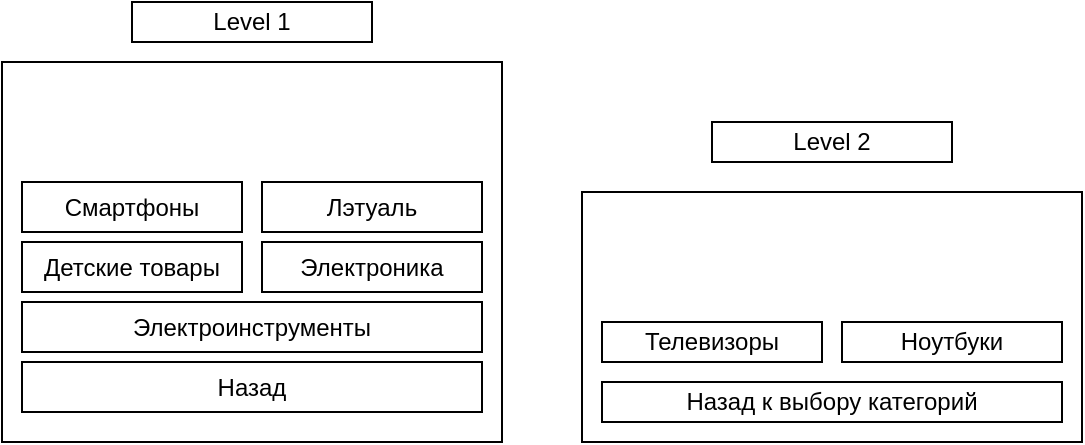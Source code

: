 <mxfile version="24.1.0" type="github">
  <diagram name="Page-1" id="b520641d-4fe3-3701-9064-5fc419738815">
    <mxGraphModel dx="636" dy="334" grid="1" gridSize="10" guides="1" tooltips="1" connect="1" arrows="1" fold="1" page="1" pageScale="1" pageWidth="1100" pageHeight="850" background="none" math="0" shadow="0">
      <root>
        <mxCell id="0" />
        <mxCell id="1" parent="0" />
        <mxCell id="-JmOljmzNNRE6zTblJVj-36" value="" style="rounded=0;whiteSpace=wrap;html=1;" vertex="1" parent="1">
          <mxGeometry x="310" y="280" width="250" height="190" as="geometry" />
        </mxCell>
        <mxCell id="-JmOljmzNNRE6zTblJVj-37" value="Смартфоны" style="rounded=0;whiteSpace=wrap;html=1;" vertex="1" parent="1">
          <mxGeometry x="320" y="340" width="110" height="25" as="geometry" />
        </mxCell>
        <mxCell id="-JmOljmzNNRE6zTblJVj-38" value="Лэтуаль" style="rounded=0;whiteSpace=wrap;html=1;" vertex="1" parent="1">
          <mxGeometry x="440" y="340" width="110" height="25" as="geometry" />
        </mxCell>
        <mxCell id="-JmOljmzNNRE6zTblJVj-39" value="Детские товары" style="rounded=0;whiteSpace=wrap;html=1;" vertex="1" parent="1">
          <mxGeometry x="320" y="370" width="110" height="25" as="geometry" />
        </mxCell>
        <mxCell id="-JmOljmzNNRE6zTblJVj-40" value="Электроника" style="rounded=0;whiteSpace=wrap;html=1;" vertex="1" parent="1">
          <mxGeometry x="440" y="370" width="110" height="25" as="geometry" />
        </mxCell>
        <mxCell id="-JmOljmzNNRE6zTblJVj-41" value="Электроинструменты" style="rounded=0;whiteSpace=wrap;html=1;" vertex="1" parent="1">
          <mxGeometry x="320" y="400" width="230" height="25" as="geometry" />
        </mxCell>
        <mxCell id="-JmOljmzNNRE6zTblJVj-42" value="Назад" style="rounded=0;whiteSpace=wrap;html=1;" vertex="1" parent="1">
          <mxGeometry x="320" y="430" width="230" height="25" as="geometry" />
        </mxCell>
        <mxCell id="-JmOljmzNNRE6zTblJVj-43" value="Level 1" style="rounded=0;whiteSpace=wrap;html=1;" vertex="1" parent="1">
          <mxGeometry x="375" y="250" width="120" height="20" as="geometry" />
        </mxCell>
        <mxCell id="-JmOljmzNNRE6zTblJVj-44" value="" style="rounded=0;whiteSpace=wrap;html=1;" vertex="1" parent="1">
          <mxGeometry x="600" y="345" width="250" height="125" as="geometry" />
        </mxCell>
        <mxCell id="-JmOljmzNNRE6zTblJVj-46" value="Телевизоры" style="rounded=0;whiteSpace=wrap;html=1;" vertex="1" parent="1">
          <mxGeometry x="610" y="410" width="110" height="20" as="geometry" />
        </mxCell>
        <mxCell id="-JmOljmzNNRE6zTblJVj-47" value="Ноутбуки" style="rounded=0;whiteSpace=wrap;html=1;" vertex="1" parent="1">
          <mxGeometry x="730" y="410" width="110" height="20" as="geometry" />
        </mxCell>
        <mxCell id="-JmOljmzNNRE6zTblJVj-48" value="Назад к выбору категорий" style="rounded=0;whiteSpace=wrap;html=1;" vertex="1" parent="1">
          <mxGeometry x="610" y="440" width="230" height="20" as="geometry" />
        </mxCell>
        <mxCell id="-JmOljmzNNRE6zTblJVj-49" value="Level 2" style="rounded=0;whiteSpace=wrap;html=1;" vertex="1" parent="1">
          <mxGeometry x="665" y="310" width="120" height="20" as="geometry" />
        </mxCell>
      </root>
    </mxGraphModel>
  </diagram>
</mxfile>
